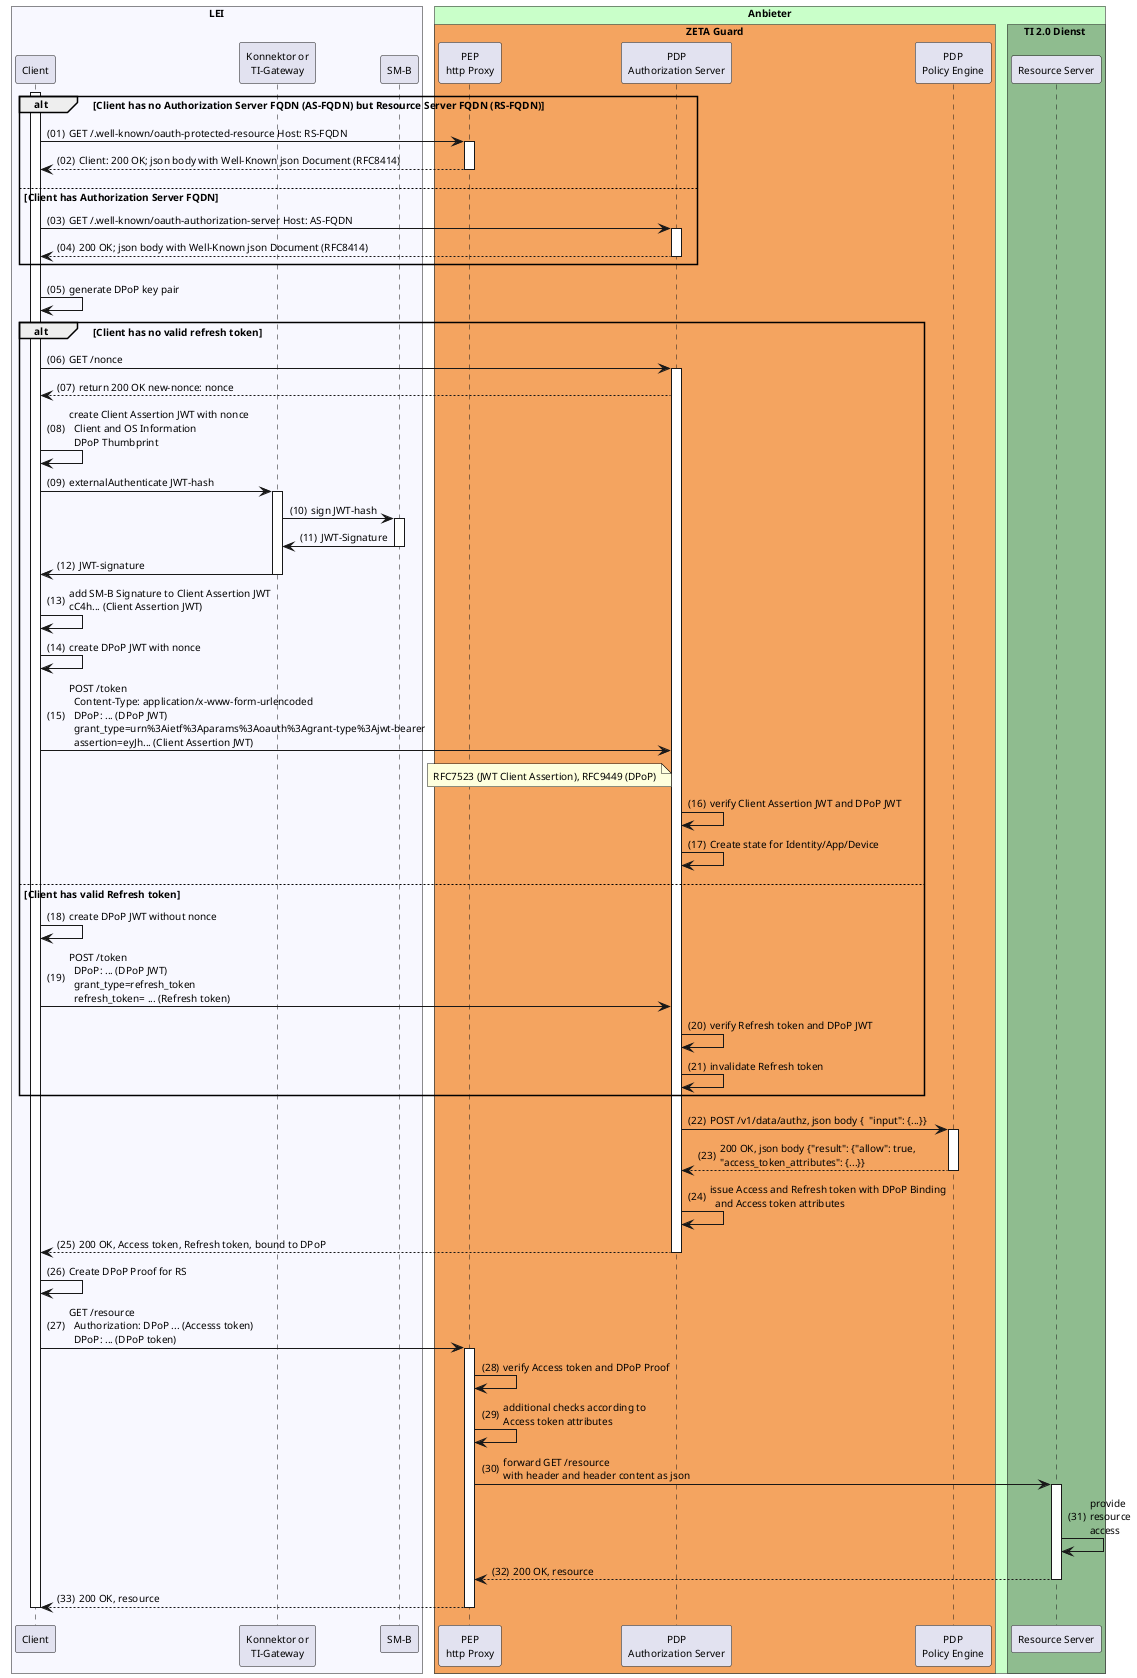 @startuml "SM-B_Auth_with_DPoP"
autonumber "(00)"
skinparam defaultFontSize 10
skinparam defaultFontName Helvetica
skinparam DefaultMonospacedFontName Courier
skinparam lengthAdjust none

!pragma teoz true

box "LEI" #GhostWhite
  participant Client
  participant Konnektor as "Konnektor or\nTI-Gateway"
  participant SMB as "SM-B"
end box

box "Anbieter" #TECHNOLOGY
  box "ZETA Guard" #SandyBrown
    participant HP as "PEP\nhttp Proxy"
    participant AS as "PDP\nAuthorization Server" 
    participant PE as "PDP\nPolicy Engine"
  end box
    box TI 2.0 Dienst #DarkSeaGreen
      participant RS as "Resource Server"
    end box
end box

activate Client
alt Client has no Authorization Server FQDN (AS-FQDN) but Resource Server FQDN (RS-FQDN)
  Client -> HP: GET /.well-known/oauth-protected-resource Host: RS-FQDN
  activate HP
  HP --> Client: Client: 200 OK; json body with Well-Known json Document (RFC8414)
  deactivate HP
else Client has Authorization Server FQDN
  Client -> AS: GET /.well-known/oauth-authorization-server Host: AS-FQDN
  activate AS
  AS --> Client: 200 OK; json body with Well-Known json Document (RFC8414)
  deactivate AS
end

Client -> Client: generate DPoP key pair

alt Client has no valid refresh token
Client -> AS: GET /nonce
activate AS
AS --> Client: return 200 OK new-nonce: nonce
Client -> Client: create Client Assertion JWT with nonce\n  Client and OS Information\n  DPoP Thumbprint
Client -> Konnektor: externalAuthenticate JWT-hash
activate Konnektor
Konnektor -> SMB: sign JWT-hash
activate SMB
SMB -> Konnektor: JWT-Signature
deactivate SMB
Konnektor -> Client: JWT-signature
deactivate Konnektor

Client -> Client: add SM-B Signature to Client Assertion JWT\n\
cC4h... (Client Assertion JWT)
Client -> Client: create DPoP JWT with nonce
Client -> AS: POST /token\n\
  Content-Type: application/x-www-form-urlencoded\n\
  DPoP: ... (DPoP JWT)\n\
  grant_type=urn%3Aietf%3Aparams%3Aoauth%3Agrant-type%3Ajwt-bearer\n\
  assertion=eyJh... (Client Assertion JWT)
note left of AS
  RFC7523 (JWT Client Assertion), RFC9449 (DPoP)
end note
AS -> AS: verify Client Assertion JWT and DPoP JWT
AS -> AS: Create state for Identity/App/Device

else Client has valid Refresh token
Client -> Client: create DPoP JWT without nonce
Client -> AS: POST /token\n\
  DPoP: ... (DPoP JWT)\n\
  grant_type=refresh_token\n\
  refresh_token= ... (Refresh token)
AS -> AS: verify Refresh token and DPoP JWT
AS -> AS: invalidate Refresh token
end

AS -> PE: POST /v1/data/authz, json body {  "input": {...}} 
activate PE
PE --> AS: 200 OK, json body {"result": {"allow": true,\n\
"access_token_attributes": {...}}
deactivate PE
AS -> AS: issue Access and Refresh token with DPoP Binding\n\
  and Access token attributes
AS --> Client: 200 OK, Access token, Refresh token, bound to DPoP
deactivate AS

Client -> Client: Create DPoP Proof for RS
Client -> HP: GET /resource\n\
  Authorization: DPoP ... (Accesss token)\n\
  DPoP: ... (DPoP token)
activate HP
HP -> HP: verify Access token and DPoP Proof
HP -> HP: additional checks according to\n\
Access token attributes
HP -> RS: forward GET /resource\n\
with header and header content as json
activate RS
RS -> RS: provide\nresource\naccess
RS --> HP: 200 OK, resource
deactivate RS
HP --> Client: 200 OK, resource
deactivate HP
deactivate RS
deactivate Client

@enduml
